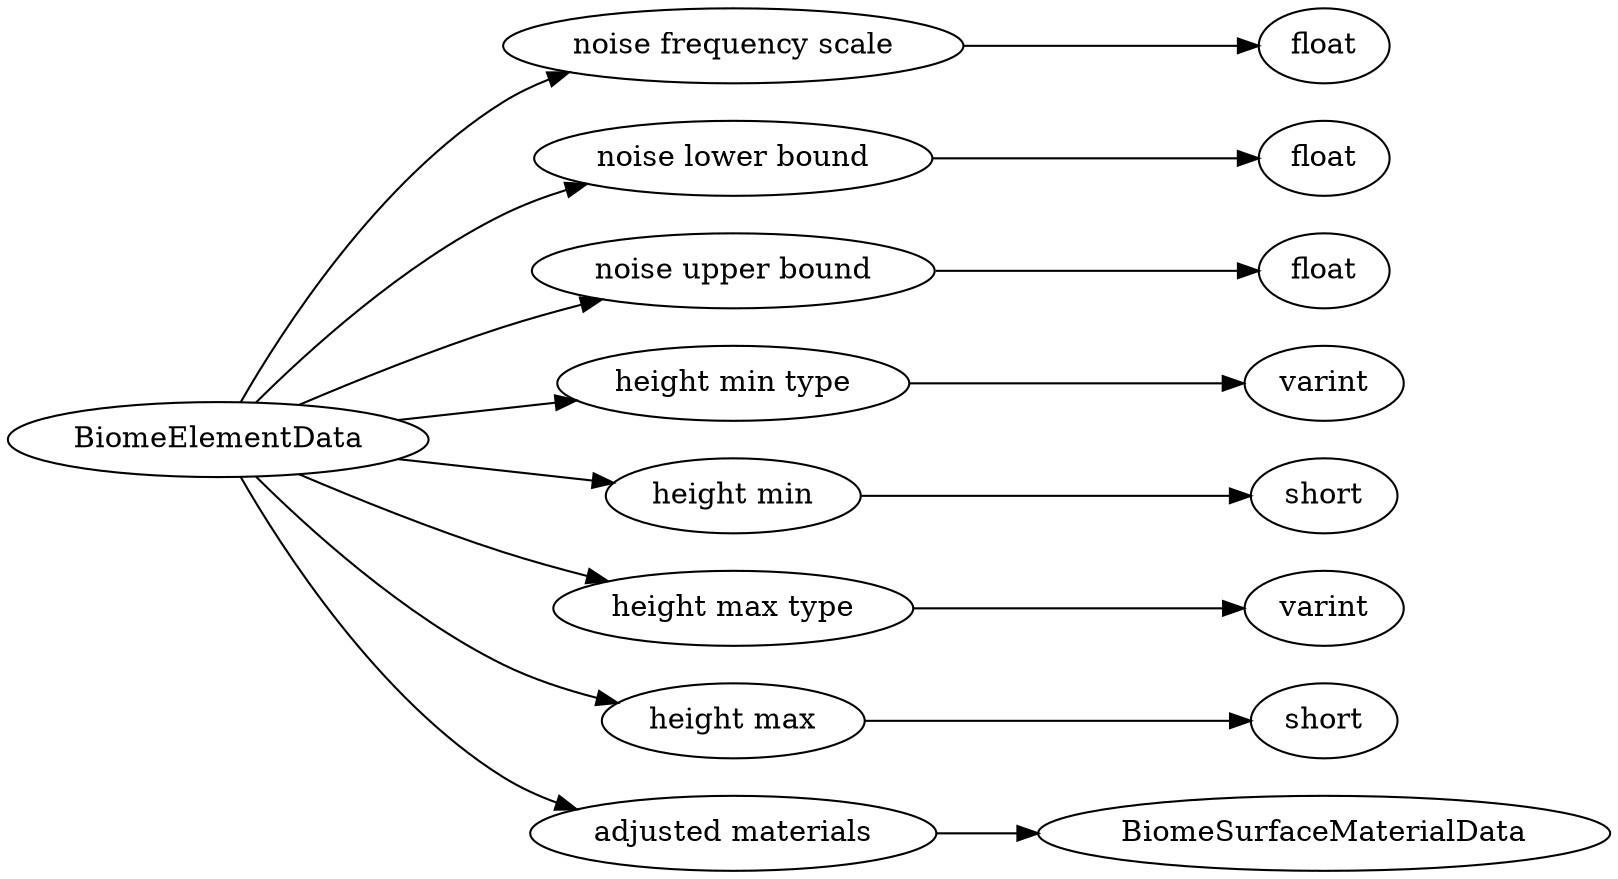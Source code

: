 digraph "BiomeElementData" {
rankdir = LR
178
178 -> 179
179 -> 180
178 -> 181
181 -> 182
178 -> 183
183 -> 184
178 -> 185
185 -> 186
178 -> 187
187 -> 188
178 -> 189
189 -> 190
178 -> 191
191 -> 192
178 -> 193
193 -> 207

178 [label="BiomeElementData",comment="name: \"BiomeElementData\", typeName: \"\", id: 178, branchId: 0, recurseId: -1, attributes: 0, notes: \"\""];
179 [label="noise frequency scale",comment="name: \"noise frequency scale\", typeName: \"\", id: 179, branchId: 0, recurseId: -1, attributes: 0, notes: \"\""];
180 [label="float",comment="name: \"float\", typeName: \"\", id: 180, branchId: 0, recurseId: -1, attributes: 512, notes: \"\""];
181 [label="noise lower bound",comment="name: \"noise lower bound\", typeName: \"\", id: 181, branchId: 0, recurseId: -1, attributes: 0, notes: \"\""];
182 [label="float",comment="name: \"float\", typeName: \"\", id: 182, branchId: 0, recurseId: -1, attributes: 512, notes: \"\""];
183 [label="noise upper bound",comment="name: \"noise upper bound\", typeName: \"\", id: 183, branchId: 0, recurseId: -1, attributes: 0, notes: \"\""];
184 [label="float",comment="name: \"float\", typeName: \"\", id: 184, branchId: 0, recurseId: -1, attributes: 512, notes: \"\""];
185 [label="height min type",comment="name: \"height min type\", typeName: \"\", id: 185, branchId: 0, recurseId: -1, attributes: 0, notes: \"\""];
186 [label="varint",comment="name: \"varint\", typeName: \"\", id: 186, branchId: 0, recurseId: -1, attributes: 512, notes: \"\""];
187 [label="height min",comment="name: \"height min\", typeName: \"short\", id: 187, branchId: 0, recurseId: -1, attributes: 256, notes: \"\""];
188 [label="short",comment="name: \"short\", typeName: \"\", id: 188, branchId: 0, recurseId: -1, attributes: 512, notes: \"\""];
189 [label="height max type",comment="name: \"height max type\", typeName: \"\", id: 189, branchId: 0, recurseId: -1, attributes: 0, notes: \"\""];
190 [label="varint",comment="name: \"varint\", typeName: \"\", id: 190, branchId: 0, recurseId: -1, attributes: 512, notes: \"\""];
191 [label="height max",comment="name: \"height max\", typeName: \"short\", id: 191, branchId: 0, recurseId: -1, attributes: 256, notes: \"\""];
192 [label="short",comment="name: \"short\", typeName: \"\", id: 192, branchId: 0, recurseId: -1, attributes: 512, notes: \"\""];
193 [label="adjusted materials",comment="name: \"adjusted materials\", typeName: \"BiomeSurfaceMaterialData\", id: 193, branchId: 0, recurseId: -1, attributes: 256, notes: \"\""];
207 [label="BiomeSurfaceMaterialData",comment="name: \"BiomeSurfaceMaterialData\", typeName: \"\", id: 207, branchId: 0, recurseId: -1, attributes: 512, notes: \"\""];
{ rank = max;180;182;184;186;188;190;192;207}

}
